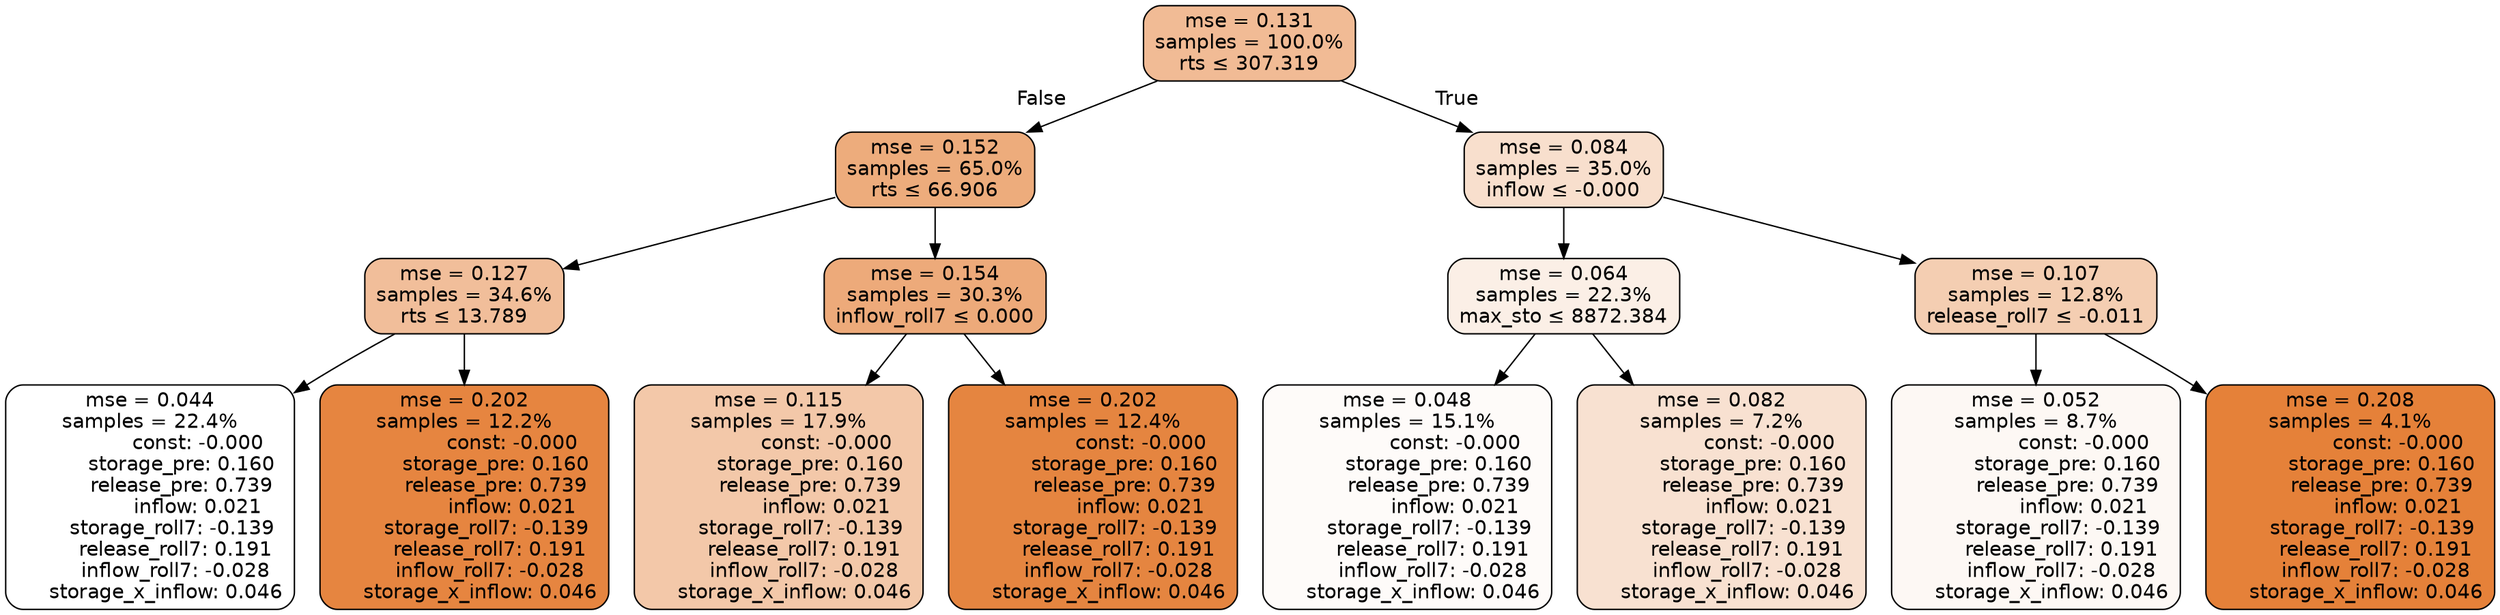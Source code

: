 digraph tree {
node [shape=rectangle, style="filled, rounded", color="black", fontname=helvetica] ;
edge [fontname=helvetica] ;
	"0" [label="mse = 0.131
samples = 100.0%
rts &le; 307.319", fillcolor="#f1bb95"]
	"1" [label="mse = 0.152
samples = 65.0%
rts &le; 66.906", fillcolor="#edac7c"]
	"2" [label="mse = 0.127
samples = 34.6%
rts &le; 13.789", fillcolor="#f1be9a"]
	"3" [label="mse = 0.044
samples = 22.4%
               const: -0.000
          storage_pre: 0.160
          release_pre: 0.739
               inflow: 0.021
       storage_roll7: -0.139
        release_roll7: 0.191
        inflow_roll7: -0.028
     storage_x_inflow: 0.046", fillcolor="#ffffff"]
	"4" [label="mse = 0.202
samples = 12.2%
               const: -0.000
          storage_pre: 0.160
          release_pre: 0.739
               inflow: 0.021
       storage_roll7: -0.139
        release_roll7: 0.191
        inflow_roll7: -0.028
     storage_x_inflow: 0.046", fillcolor="#e68540"]
	"5" [label="mse = 0.154
samples = 30.3%
inflow_roll7 &le; 0.000", fillcolor="#edaa7a"]
	"6" [label="mse = 0.115
samples = 17.9%
               const: -0.000
          storage_pre: 0.160
          release_pre: 0.739
               inflow: 0.021
       storage_roll7: -0.139
        release_roll7: 0.191
        inflow_roll7: -0.028
     storage_x_inflow: 0.046", fillcolor="#f3c8a9"]
	"7" [label="mse = 0.202
samples = 12.4%
               const: -0.000
          storage_pre: 0.160
          release_pre: 0.739
               inflow: 0.021
       storage_roll7: -0.139
        release_roll7: 0.191
        inflow_roll7: -0.028
     storage_x_inflow: 0.046", fillcolor="#e58540"]
	"8" [label="mse = 0.084
samples = 35.0%
inflow &le; -0.000", fillcolor="#f8dfcd"]
	"9" [label="mse = 0.064
samples = 22.3%
max_sto &le; 8872.384", fillcolor="#fbefe6"]
	"10" [label="mse = 0.048
samples = 15.1%
               const: -0.000
          storage_pre: 0.160
          release_pre: 0.739
               inflow: 0.021
       storage_roll7: -0.139
        release_roll7: 0.191
        inflow_roll7: -0.028
     storage_x_inflow: 0.046", fillcolor="#fefbf9"]
	"11" [label="mse = 0.082
samples = 7.2%
               const: -0.000
          storage_pre: 0.160
          release_pre: 0.739
               inflow: 0.021
       storage_roll7: -0.139
        release_roll7: 0.191
        inflow_roll7: -0.028
     storage_x_inflow: 0.046", fillcolor="#f8e1d1"]
	"12" [label="mse = 0.107
samples = 12.8%
release_roll7 &le; -0.011", fillcolor="#f4ceb2"]
	"13" [label="mse = 0.052
samples = 8.7%
               const: -0.000
          storage_pre: 0.160
          release_pre: 0.739
               inflow: 0.021
       storage_roll7: -0.139
        release_roll7: 0.191
        inflow_roll7: -0.028
     storage_x_inflow: 0.046", fillcolor="#fdf8f4"]
	"14" [label="mse = 0.208
samples = 4.1%
               const: -0.000
          storage_pre: 0.160
          release_pre: 0.739
               inflow: 0.021
       storage_roll7: -0.139
        release_roll7: 0.191
        inflow_roll7: -0.028
     storage_x_inflow: 0.046", fillcolor="#e58139"]

	"0" -> "1" [labeldistance=2.5, labelangle=45, headlabel="False"]
	"1" -> "2"
	"2" -> "3"
	"2" -> "4"
	"1" -> "5"
	"5" -> "6"
	"5" -> "7"
	"0" -> "8" [labeldistance=2.5, labelangle=-45, headlabel="True"]
	"8" -> "9"
	"9" -> "10"
	"9" -> "11"
	"8" -> "12"
	"12" -> "13"
	"12" -> "14"
}